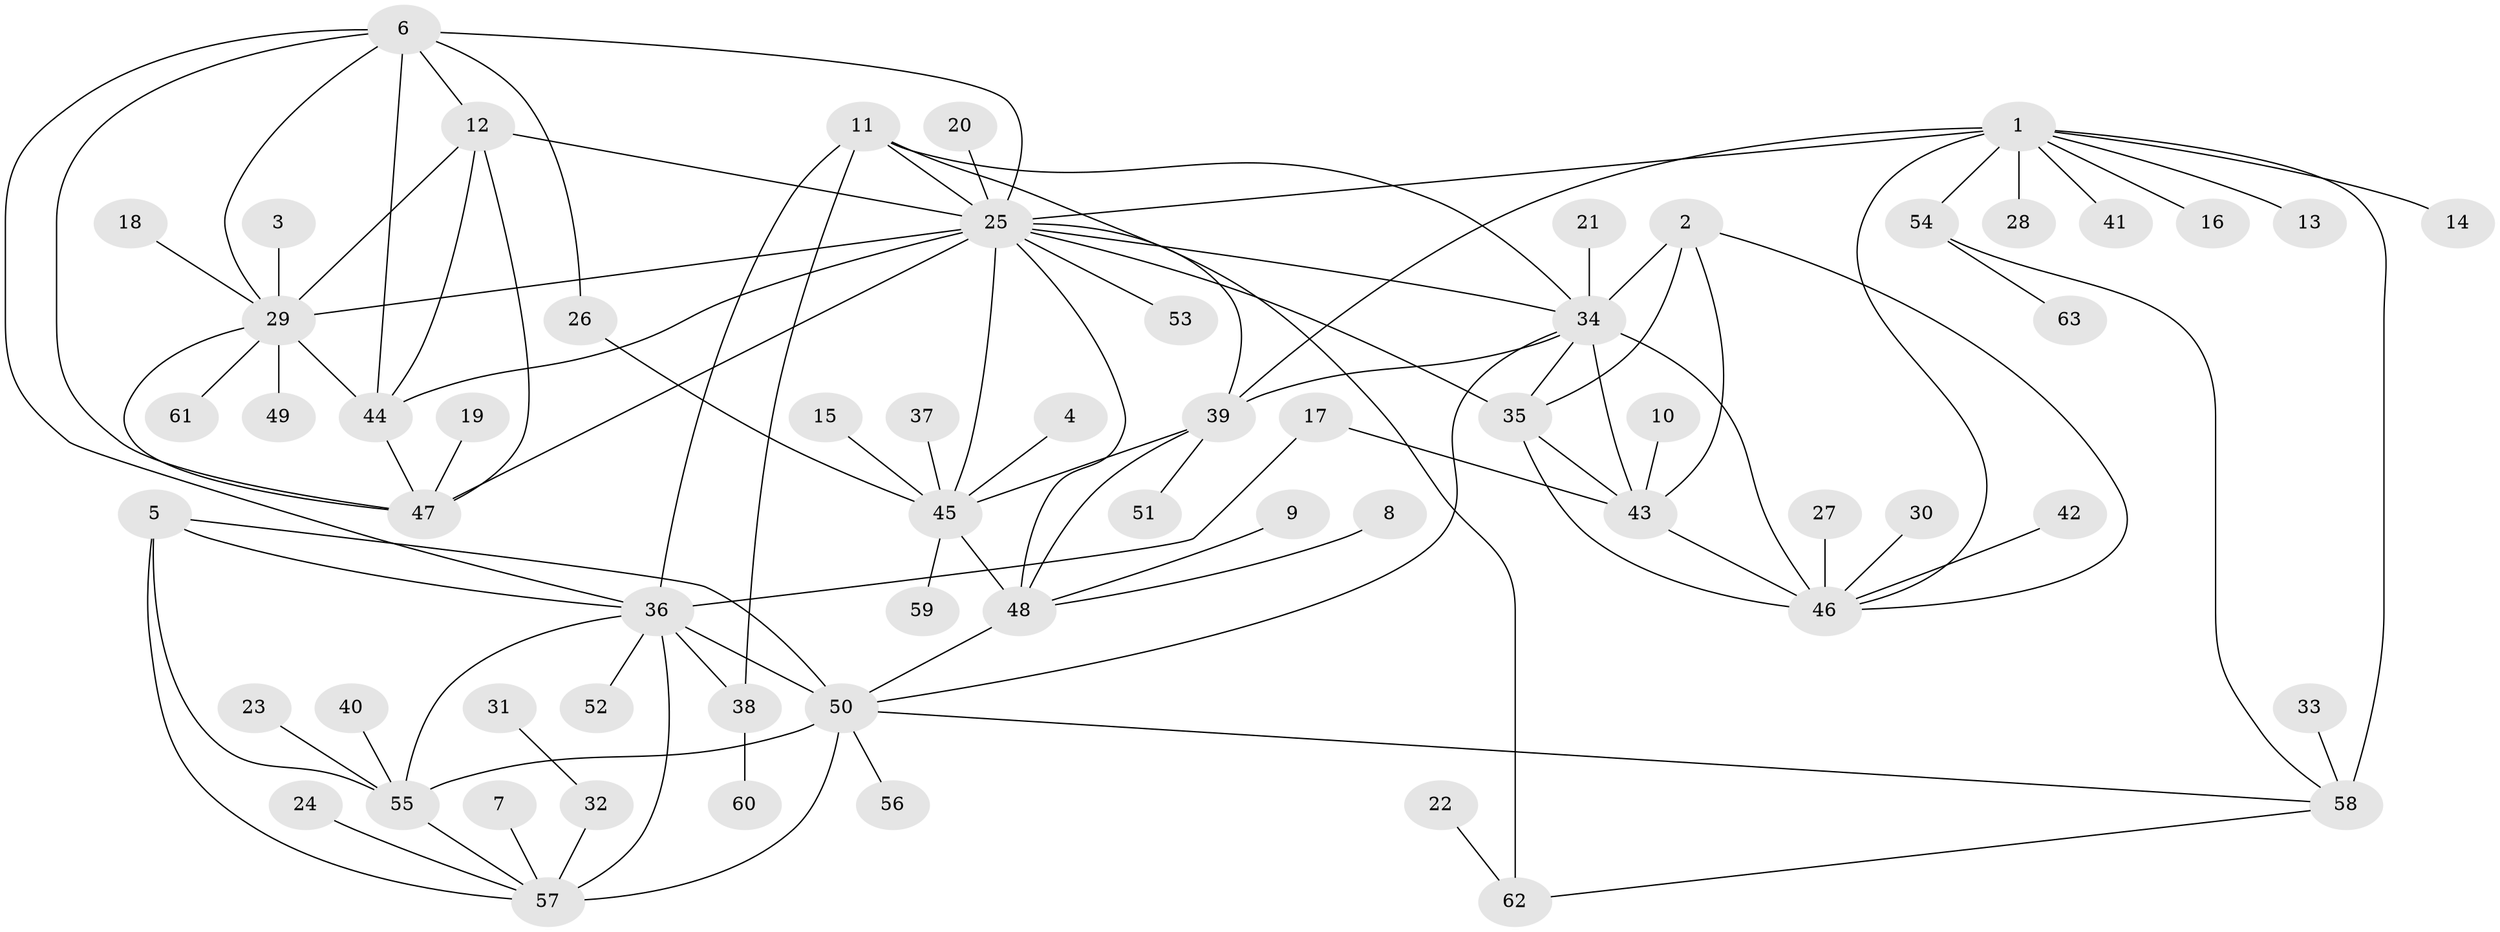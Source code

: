 // original degree distribution, {8: 0.031746031746031744, 6: 0.015873015873015872, 9: 0.07936507936507936, 10: 0.023809523809523808, 5: 0.03968253968253968, 7: 0.031746031746031744, 11: 0.023809523809523808, 1: 0.5714285714285714, 2: 0.12698412698412698, 4: 0.023809523809523808, 3: 0.031746031746031744}
// Generated by graph-tools (version 1.1) at 2025/50/03/09/25 03:50:41]
// undirected, 63 vertices, 101 edges
graph export_dot {
graph [start="1"]
  node [color=gray90,style=filled];
  1;
  2;
  3;
  4;
  5;
  6;
  7;
  8;
  9;
  10;
  11;
  12;
  13;
  14;
  15;
  16;
  17;
  18;
  19;
  20;
  21;
  22;
  23;
  24;
  25;
  26;
  27;
  28;
  29;
  30;
  31;
  32;
  33;
  34;
  35;
  36;
  37;
  38;
  39;
  40;
  41;
  42;
  43;
  44;
  45;
  46;
  47;
  48;
  49;
  50;
  51;
  52;
  53;
  54;
  55;
  56;
  57;
  58;
  59;
  60;
  61;
  62;
  63;
  1 -- 13 [weight=1.0];
  1 -- 14 [weight=1.0];
  1 -- 16 [weight=1.0];
  1 -- 25 [weight=1.0];
  1 -- 28 [weight=1.0];
  1 -- 39 [weight=2.0];
  1 -- 41 [weight=1.0];
  1 -- 46 [weight=1.0];
  1 -- 54 [weight=4.0];
  1 -- 58 [weight=4.0];
  2 -- 34 [weight=2.0];
  2 -- 35 [weight=1.0];
  2 -- 43 [weight=1.0];
  2 -- 46 [weight=1.0];
  3 -- 29 [weight=1.0];
  4 -- 45 [weight=1.0];
  5 -- 36 [weight=1.0];
  5 -- 50 [weight=2.0];
  5 -- 55 [weight=1.0];
  5 -- 57 [weight=1.0];
  6 -- 12 [weight=1.0];
  6 -- 25 [weight=1.0];
  6 -- 26 [weight=1.0];
  6 -- 29 [weight=1.0];
  6 -- 36 [weight=1.0];
  6 -- 44 [weight=1.0];
  6 -- 47 [weight=1.0];
  7 -- 57 [weight=1.0];
  8 -- 48 [weight=1.0];
  9 -- 48 [weight=1.0];
  10 -- 43 [weight=1.0];
  11 -- 25 [weight=1.0];
  11 -- 34 [weight=1.0];
  11 -- 36 [weight=1.0];
  11 -- 38 [weight=1.0];
  11 -- 62 [weight=1.0];
  12 -- 25 [weight=1.0];
  12 -- 29 [weight=1.0];
  12 -- 44 [weight=1.0];
  12 -- 47 [weight=1.0];
  15 -- 45 [weight=1.0];
  17 -- 36 [weight=1.0];
  17 -- 43 [weight=1.0];
  18 -- 29 [weight=1.0];
  19 -- 47 [weight=1.0];
  20 -- 25 [weight=1.0];
  21 -- 34 [weight=1.0];
  22 -- 62 [weight=1.0];
  23 -- 55 [weight=1.0];
  24 -- 57 [weight=1.0];
  25 -- 29 [weight=1.0];
  25 -- 34 [weight=1.0];
  25 -- 35 [weight=1.0];
  25 -- 39 [weight=1.0];
  25 -- 44 [weight=1.0];
  25 -- 45 [weight=3.0];
  25 -- 47 [weight=1.0];
  25 -- 48 [weight=1.0];
  25 -- 53 [weight=1.0];
  26 -- 45 [weight=1.0];
  27 -- 46 [weight=1.0];
  29 -- 44 [weight=1.0];
  29 -- 47 [weight=1.0];
  29 -- 49 [weight=1.0];
  29 -- 61 [weight=1.0];
  30 -- 46 [weight=1.0];
  31 -- 32 [weight=1.0];
  32 -- 57 [weight=1.0];
  33 -- 58 [weight=1.0];
  34 -- 35 [weight=2.0];
  34 -- 39 [weight=1.0];
  34 -- 43 [weight=2.0];
  34 -- 46 [weight=2.0];
  34 -- 50 [weight=1.0];
  35 -- 43 [weight=1.0];
  35 -- 46 [weight=1.0];
  36 -- 38 [weight=1.0];
  36 -- 50 [weight=2.0];
  36 -- 52 [weight=1.0];
  36 -- 55 [weight=1.0];
  36 -- 57 [weight=1.0];
  37 -- 45 [weight=1.0];
  38 -- 60 [weight=1.0];
  39 -- 45 [weight=3.0];
  39 -- 48 [weight=1.0];
  39 -- 51 [weight=1.0];
  40 -- 55 [weight=1.0];
  42 -- 46 [weight=1.0];
  43 -- 46 [weight=1.0];
  44 -- 47 [weight=1.0];
  45 -- 48 [weight=3.0];
  45 -- 59 [weight=1.0];
  48 -- 50 [weight=1.0];
  50 -- 55 [weight=2.0];
  50 -- 56 [weight=1.0];
  50 -- 57 [weight=2.0];
  50 -- 58 [weight=1.0];
  54 -- 58 [weight=1.0];
  54 -- 63 [weight=1.0];
  55 -- 57 [weight=1.0];
  58 -- 62 [weight=1.0];
}
